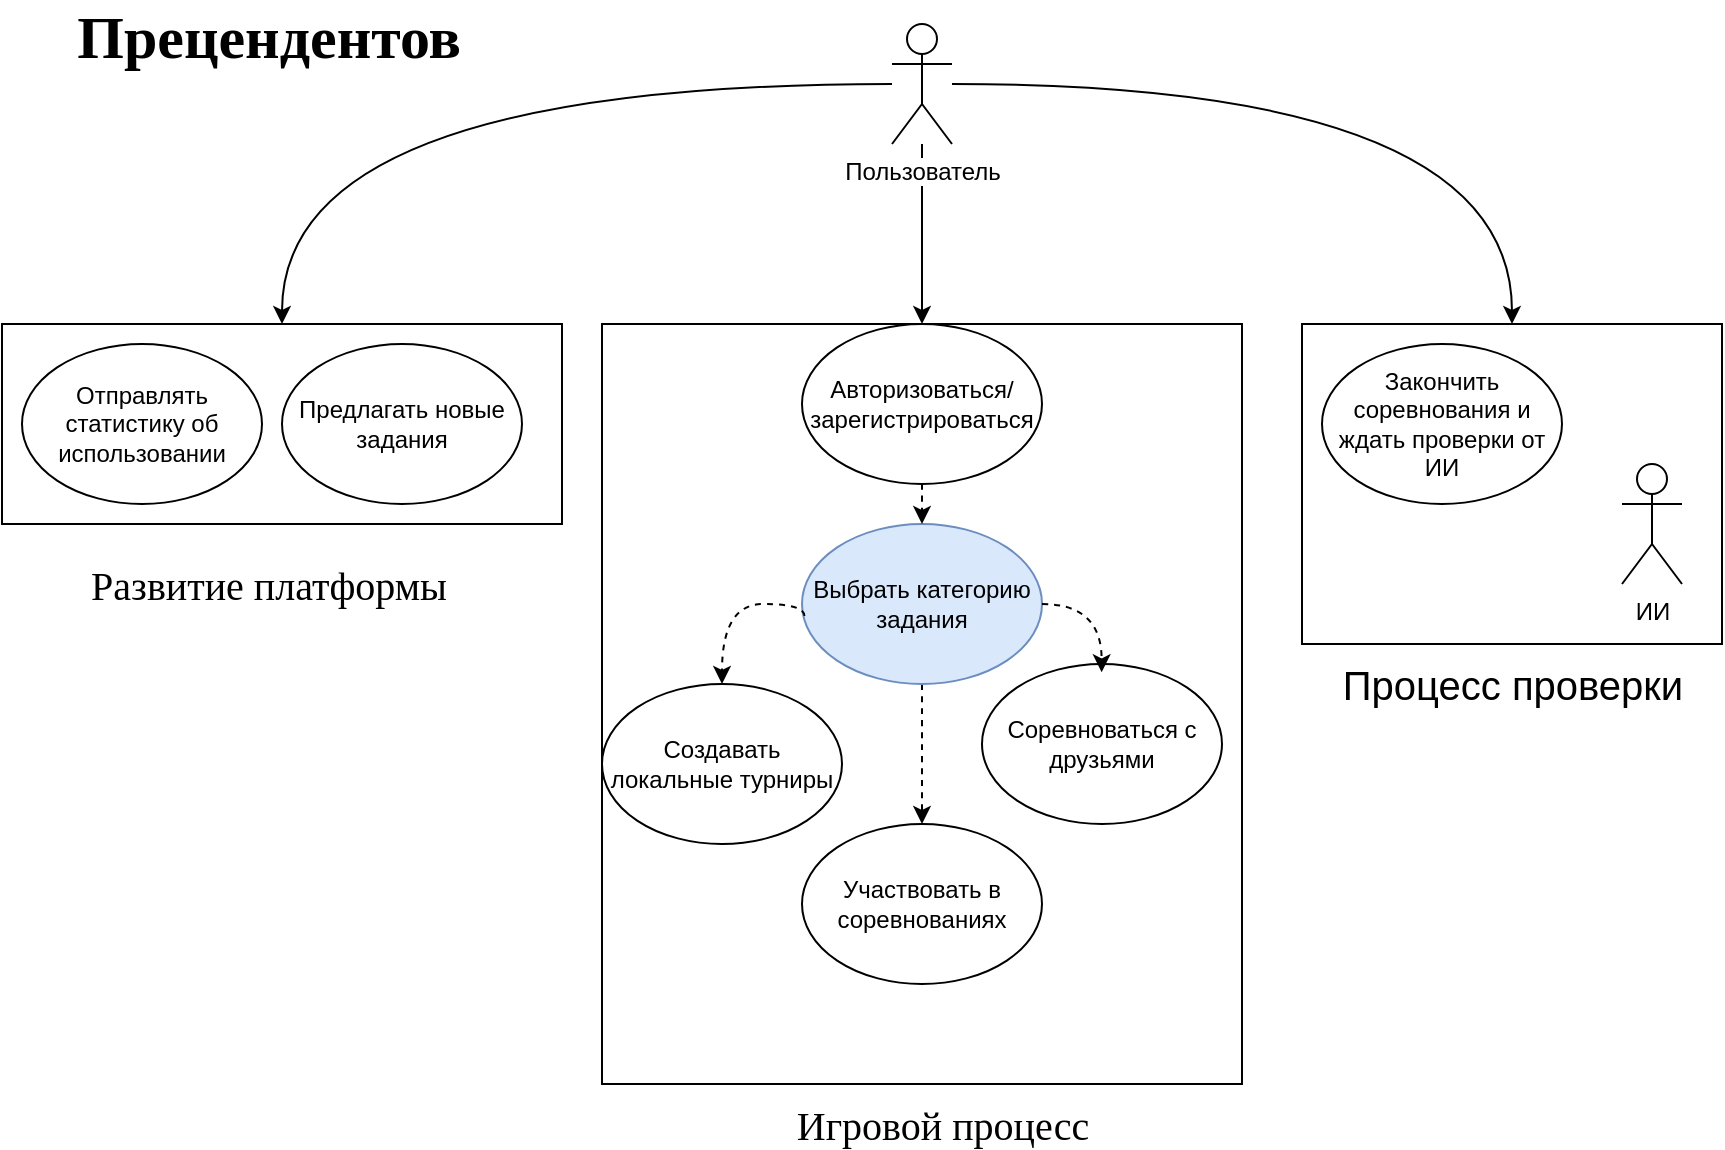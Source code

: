 <mxfile version="12.3.2" type="device" pages="1"><diagram id="O6xL4OZe_Pn0q91uxUTY" name="Page-1"><mxGraphModel dx="942" dy="587" grid="1" gridSize="10" guides="1" tooltips="1" connect="1" arrows="1" fold="1" page="1" pageScale="1" pageWidth="827" pageHeight="1169" math="0" shadow="0"><root><mxCell id="0"/><mxCell id="1" parent="0"/><mxCell id="rD_UARRXYIDczy9lGvX8-6" value="" style="edgeStyle=orthogonalEdgeStyle;orthogonalLoop=1;jettySize=auto;html=1;entryX=0.5;entryY=0;entryDx=0;entryDy=0;strokeColor=#000000;curved=1;" edge="1" parent="1" source="rD_UARRXYIDczy9lGvX8-1" target="rD_UARRXYIDczy9lGvX8-3"><mxGeometry relative="1" as="geometry"><mxPoint x="415" y="190" as="targetPoint"/></mxGeometry></mxCell><mxCell id="rD_UARRXYIDczy9lGvX8-8" value="" style="edgeStyle=orthogonalEdgeStyle;orthogonalLoop=1;jettySize=auto;html=1;strokeColor=#000000;curved=1;" edge="1" parent="1" source="rD_UARRXYIDczy9lGvX8-1" target="rD_UARRXYIDczy9lGvX8-2"><mxGeometry relative="1" as="geometry"><mxPoint x="320" y="80" as="targetPoint"/></mxGeometry></mxCell><mxCell id="rD_UARRXYIDczy9lGvX8-10" value="" style="edgeStyle=orthogonalEdgeStyle;orthogonalLoop=1;jettySize=auto;html=1;entryX=0.5;entryY=0;entryDx=0;entryDy=0;strokeColor=#000000;curved=1;" edge="1" parent="1" source="rD_UARRXYIDczy9lGvX8-1" target="rD_UARRXYIDczy9lGvX8-4"><mxGeometry relative="1" as="geometry"><mxPoint x="510" y="80" as="targetPoint"/></mxGeometry></mxCell><mxCell id="rD_UARRXYIDczy9lGvX8-1" value="Пользователь" style="shape=umlActor;verticalLabelPosition=bottom;labelBackgroundColor=#ffffff;verticalAlign=top;html=1;" vertex="1" parent="1"><mxGeometry x="465" y="50" width="30" height="60" as="geometry"/></mxCell><mxCell id="rD_UARRXYIDczy9lGvX8-2" value="" style="rounded=0;whiteSpace=wrap;html=1;fillColor=none;" vertex="1" parent="1"><mxGeometry x="20" y="200" width="280" height="100" as="geometry"/></mxCell><mxCell id="rD_UARRXYIDczy9lGvX8-3" value="" style="rounded=0;whiteSpace=wrap;html=1;fillColor=none;" vertex="1" parent="1"><mxGeometry x="320" y="200" width="320" height="380" as="geometry"/></mxCell><mxCell id="rD_UARRXYIDczy9lGvX8-4" value="" style="rounded=0;whiteSpace=wrap;html=1;fillColor=none;" vertex="1" parent="1"><mxGeometry x="670" y="200" width="210" height="160" as="geometry"/></mxCell><mxCell id="rD_UARRXYIDczy9lGvX8-11" value="Отправлять статистику об использовании" style="ellipse;whiteSpace=wrap;html=1;fillColor=none;" vertex="1" parent="1"><mxGeometry x="30" y="210" width="120" height="80" as="geometry"/></mxCell><mxCell id="rD_UARRXYIDczy9lGvX8-12" value="&lt;font style=&quot;font-size: 20px&quot;&gt;Развитие платформы&lt;/font&gt;" style="text;html=1;align=center;verticalAlign=middle;resizable=0;points=[];;autosize=1;fontFamily=Ubuntu;" vertex="1" parent="1"><mxGeometry x="43" y="320" width="220" height="20" as="geometry"/></mxCell><mxCell id="rD_UARRXYIDczy9lGvX8-13" value="Предлагать новые задания" style="ellipse;whiteSpace=wrap;html=1;fillColor=none;" vertex="1" parent="1"><mxGeometry x="160" y="210" width="120" height="80" as="geometry"/></mxCell><mxCell id="rD_UARRXYIDczy9lGvX8-14" value="Авторизоваться/&lt;br&gt;зарегистрироваться" style="ellipse;whiteSpace=wrap;html=1;fillColor=none;" vertex="1" parent="1"><mxGeometry x="420" y="200" width="120" height="80" as="geometry"/></mxCell><mxCell id="rD_UARRXYIDczy9lGvX8-15" value="Участвовать в соревнованиях" style="ellipse;whiteSpace=wrap;html=1;fillColor=none;" vertex="1" parent="1"><mxGeometry x="420" y="450" width="120" height="80" as="geometry"/></mxCell><mxCell id="rD_UARRXYIDczy9lGvX8-16" value="Создавать локальные турниры&lt;span style=&quot;color: rgba(0 , 0 , 0 , 0) ; font-family: monospace ; font-size: 0px ; white-space: nowrap&quot;&gt;%3CmxGraphModel%3E%3Croot%3E%3CmxCell%20id%3D%220%22%2F%3E%3CmxCell%20id%3D%221%22%20parent%3D%220%22%2F%3E%3CmxCell%20id%3D%222%22%20value%3D%22%D0%A3%D1%87%D0%B0%D1%81%D1%82%D0%B2%D0%BE%D0%B2%D0%B0%D1%82%D1%8C%20%D0%B2%20%D1%81%D0%BE%D1%80%D0%B5%D0%B2%D0%BD%D0%BE%D0%B2%D0%B0%D0%BD%D0%B8%D1%8F%D1%85%22%20style%3D%22ellipse%3BwhiteSpace%3Dwrap%3Bhtml%3D1%3B%22%20vertex%3D%221%22%20parent%3D%221%22%3E%3CmxGeometry%20x%3D%22490%22%20y%3D%22210%22%20width%3D%22120%22%20height%3D%2280%22%20as%3D%22geometry%22%2F%3E%3C%2FmxCell%3E%3C%2Froot%3E%3C%2FmxGraphModel%3E&lt;/span&gt;" style="ellipse;whiteSpace=wrap;html=1;fillColor=none;" vertex="1" parent="1"><mxGeometry x="320" y="380" width="120" height="80" as="geometry"/></mxCell><mxCell id="rD_UARRXYIDczy9lGvX8-17" value="Соревноваться с друзьями" style="ellipse;whiteSpace=wrap;html=1;fillColor=none;" vertex="1" parent="1"><mxGeometry x="510" y="370" width="120" height="80" as="geometry"/></mxCell><mxCell id="rD_UARRXYIDczy9lGvX8-24" value="" style="edgeStyle=orthogonalEdgeStyle;curved=1;orthogonalLoop=1;jettySize=auto;html=1;strokeColor=#000000;dashed=1;" edge="1" parent="1" source="rD_UARRXYIDczy9lGvX8-18"><mxGeometry relative="1" as="geometry"><mxPoint x="480" y="450" as="targetPoint"/></mxGeometry></mxCell><mxCell id="rD_UARRXYIDczy9lGvX8-18" value="Выбрать категорию задания" style="ellipse;whiteSpace=wrap;html=1;fillColor=#dae8fc;strokeColor=#6c8ebf;" vertex="1" parent="1"><mxGeometry x="420" y="300" width="120" height="80" as="geometry"/></mxCell><mxCell id="rD_UARRXYIDczy9lGvX8-19" value="Закончить соревнования и ждать проверки от ИИ" style="ellipse;whiteSpace=wrap;html=1;fillColor=none;" vertex="1" parent="1"><mxGeometry x="680" y="210" width="120" height="80" as="geometry"/></mxCell><mxCell id="rD_UARRXYIDczy9lGvX8-20" value="ИИ" style="shape=umlActor;verticalLabelPosition=bottom;labelBackgroundColor=#ffffff;verticalAlign=top;html=1;" vertex="1" parent="1"><mxGeometry x="830" y="270" width="30" height="60" as="geometry"/></mxCell><mxCell id="rD_UARRXYIDczy9lGvX8-26" value="" style="edgeStyle=orthogonalEdgeStyle;curved=1;orthogonalLoop=1;jettySize=auto;html=1;strokeColor=#000000;dashed=1;exitX=0.01;exitY=0.575;exitDx=0;exitDy=0;entryX=0.5;entryY=0;entryDx=0;entryDy=0;exitPerimeter=0;" edge="1" parent="1" source="rD_UARRXYIDczy9lGvX8-18" target="rD_UARRXYIDczy9lGvX8-16"><mxGeometry relative="1" as="geometry"><mxPoint x="490" y="380" as="sourcePoint"/><mxPoint x="490" y="460" as="targetPoint"/><Array as="points"><mxPoint x="421" y="340"/><mxPoint x="380" y="340"/></Array></mxGeometry></mxCell><mxCell id="rD_UARRXYIDczy9lGvX8-27" value="" style="edgeStyle=orthogonalEdgeStyle;curved=1;orthogonalLoop=1;jettySize=auto;html=1;strokeColor=#000000;dashed=1;exitX=1;exitY=0.5;exitDx=0;exitDy=0;entryX=0.5;entryY=0;entryDx=0;entryDy=0;" edge="1" parent="1" source="rD_UARRXYIDczy9lGvX8-18"><mxGeometry relative="1" as="geometry"><mxPoint x="610.667" y="330" as="sourcePoint"/><mxPoint x="569.833" y="374.167" as="targetPoint"/><Array as="points"><mxPoint x="540" y="340"/><mxPoint x="570" y="340"/></Array></mxGeometry></mxCell><mxCell id="rD_UARRXYIDczy9lGvX8-28" value="" style="edgeStyle=orthogonalEdgeStyle;curved=1;orthogonalLoop=1;jettySize=auto;html=1;strokeColor=#000000;dashed=1;" edge="1" parent="1"><mxGeometry relative="1" as="geometry"><mxPoint x="480" y="280" as="sourcePoint"/><mxPoint x="480" y="300" as="targetPoint"/></mxGeometry></mxCell><mxCell id="rD_UARRXYIDczy9lGvX8-29" value="&lt;font style=&quot;font-size: 20px&quot; face=&quot;Ubuntu&quot;&gt;Игровой процесс&lt;/font&gt;" style="text;html=1;align=center;verticalAlign=middle;resizable=0;points=[];;autosize=1;" vertex="1" parent="1"><mxGeometry x="400" y="590" width="180" height="20" as="geometry"/></mxCell><mxCell id="rD_UARRXYIDczy9lGvX8-30" value="&lt;span style=&quot;font-size: 20px&quot;&gt;Процесс проверки&lt;/span&gt;" style="text;html=1;align=center;verticalAlign=middle;resizable=0;points=[];;autosize=1;" vertex="1" parent="1"><mxGeometry x="680" y="370" width="190" height="20" as="geometry"/></mxCell><mxCell id="rD_UARRXYIDczy9lGvX8-31" value="&lt;font style=&quot;font-size: 30px&quot;&gt;&lt;b&gt;Прецендентов&lt;/b&gt;&lt;/font&gt;" style="text;html=1;align=center;verticalAlign=middle;resizable=0;points=[];;autosize=1;fontFamily=Ubuntu;" vertex="1" parent="1"><mxGeometry x="38" y="41" width="230" height="30" as="geometry"/></mxCell></root></mxGraphModel></diagram></mxfile>